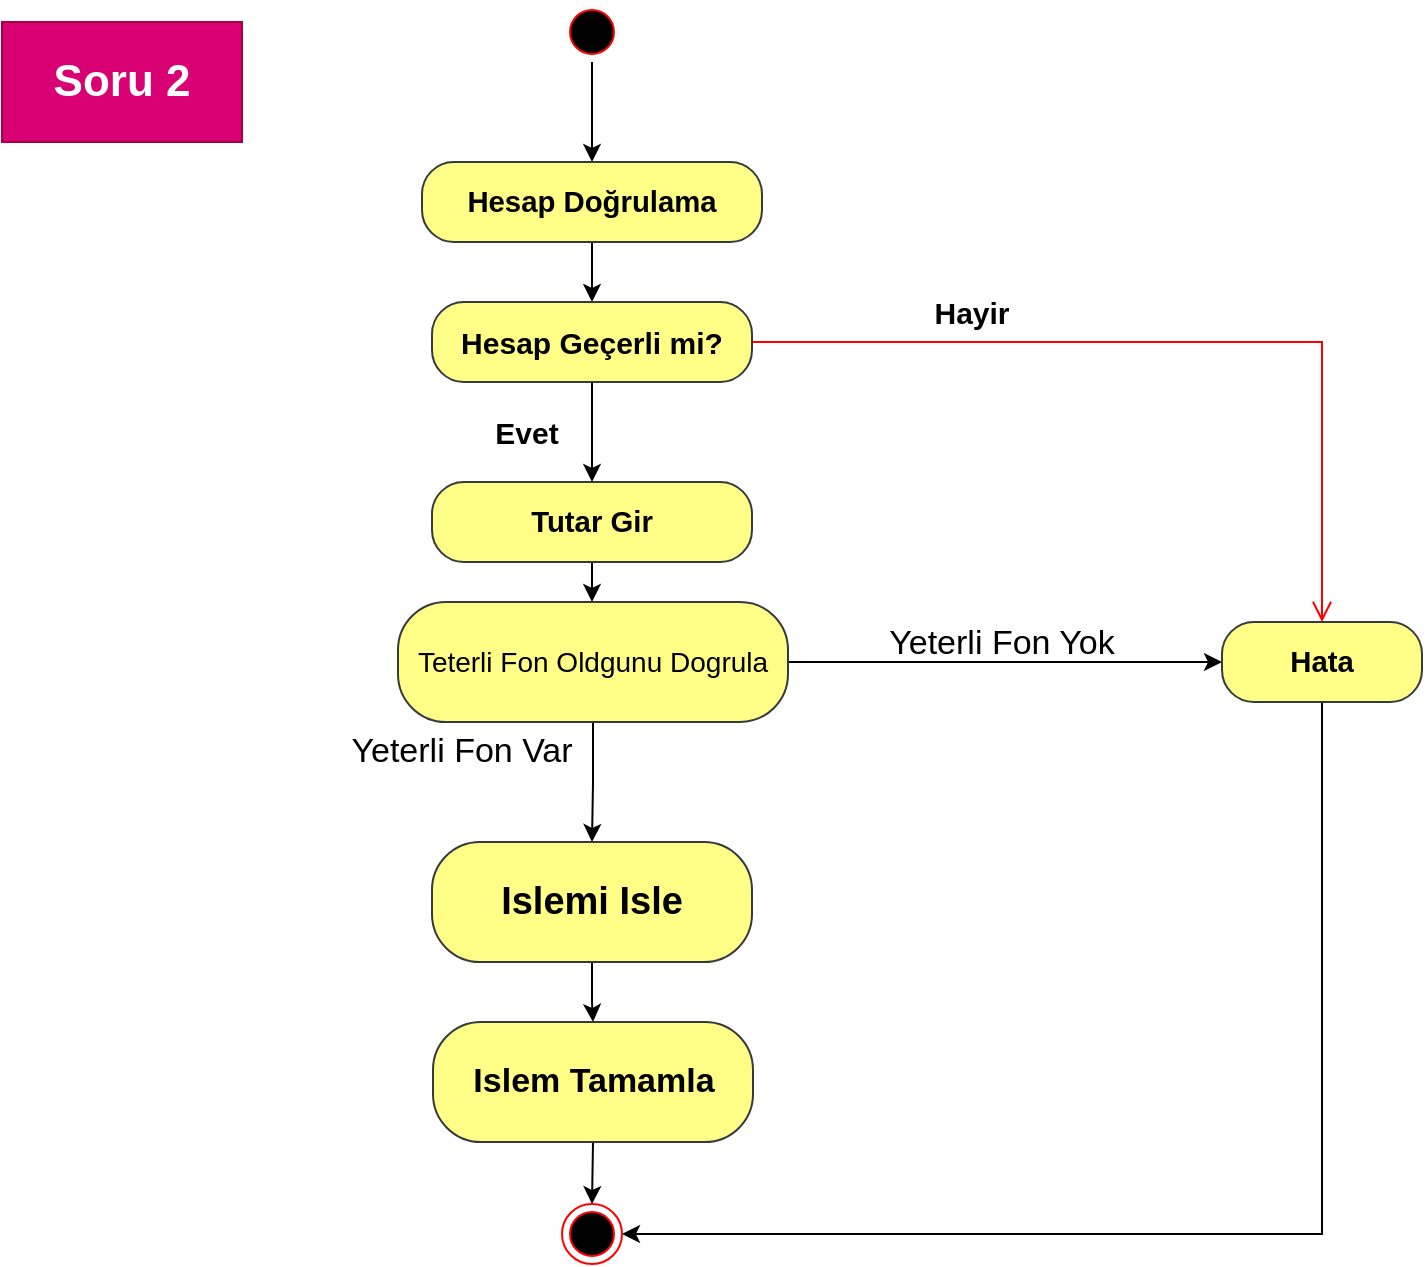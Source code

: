<mxfile version="24.0.4" type="device">
  <diagram name="Page-1" id="ppZMmiEuSEUpjYbNcqeP">
    <mxGraphModel dx="1723" dy="865" grid="1" gridSize="10" guides="1" tooltips="1" connect="1" arrows="1" fold="1" page="1" pageScale="1" pageWidth="850" pageHeight="1100" math="0" shadow="0">
      <root>
        <mxCell id="0" />
        <mxCell id="1" parent="0" />
        <mxCell id="Oe8FaHV2AOEGtF_5AaMW-23" value="&lt;b&gt;&lt;font style=&quot;font-size: 22px;&quot;&gt;Soru 2&lt;/font&gt;&lt;/b&gt;" style="rounded=0;whiteSpace=wrap;html=1;fillColor=#d80073;strokeColor=#A50040;fontColor=#ffffff;" parent="1" vertex="1">
          <mxGeometry x="130" y="13" width="120" height="60" as="geometry" />
        </mxCell>
        <mxCell id="Oe8FaHV2AOEGtF_5AaMW-24" value="" style="edgeStyle=orthogonalEdgeStyle;rounded=0;orthogonalLoop=1;jettySize=auto;html=1;entryX=0.5;entryY=0;entryDx=0;entryDy=0;" parent="1" source="Oe8FaHV2AOEGtF_5AaMW-25" target="Oe8FaHV2AOEGtF_5AaMW-26" edge="1">
          <mxGeometry relative="1" as="geometry">
            <mxPoint x="405" y="78" as="targetPoint" />
          </mxGeometry>
        </mxCell>
        <mxCell id="Oe8FaHV2AOEGtF_5AaMW-25" value="" style="ellipse;html=1;shape=startState;fillColor=#000000;strokeColor=#ff0000;" parent="1" vertex="1">
          <mxGeometry x="410" y="3" width="30" height="30" as="geometry" />
        </mxCell>
        <mxCell id="_YMf1jBrkLXdkDorq-Nx-2" style="edgeStyle=orthogonalEdgeStyle;rounded=0;orthogonalLoop=1;jettySize=auto;html=1;exitX=0.5;exitY=1;exitDx=0;exitDy=0;entryX=0.5;entryY=0;entryDx=0;entryDy=0;" edge="1" parent="1" source="Oe8FaHV2AOEGtF_5AaMW-26" target="_YMf1jBrkLXdkDorq-Nx-1">
          <mxGeometry relative="1" as="geometry" />
        </mxCell>
        <mxCell id="Oe8FaHV2AOEGtF_5AaMW-26" value="&lt;span style=&quot;font-size: 14.667px;&quot;&gt;&lt;b&gt;Hesap Doğrulama&lt;/b&gt;&lt;/span&gt;" style="rounded=1;whiteSpace=wrap;html=1;arcSize=40;fillColor=#ffff88;strokeColor=#36393d;" parent="1" vertex="1">
          <mxGeometry x="340" y="83" width="170" height="40" as="geometry" />
        </mxCell>
        <mxCell id="Oe8FaHV2AOEGtF_5AaMW-27" style="edgeStyle=orthogonalEdgeStyle;rounded=0;orthogonalLoop=1;jettySize=auto;html=1;exitX=0.5;exitY=1;exitDx=0;exitDy=0;entryX=1;entryY=0.5;entryDx=0;entryDy=0;" parent="1" source="Oe8FaHV2AOEGtF_5AaMW-28" target="Oe8FaHV2AOEGtF_5AaMW-44" edge="1">
          <mxGeometry relative="1" as="geometry" />
        </mxCell>
        <mxCell id="Oe8FaHV2AOEGtF_5AaMW-28" value="&lt;b&gt;&lt;span style=&quot;font-size:11.0pt;line-height:107%;&lt;br/&gt;font-family:&amp;quot;Calibri&amp;quot;,sans-serif;mso-ascii-theme-font:minor-latin;mso-fareast-font-family:&lt;br/&gt;Calibri;mso-fareast-theme-font:minor-latin;mso-hansi-theme-font:minor-latin;&lt;br/&gt;mso-bidi-font-family:Arial;mso-bidi-theme-font:minor-bidi;mso-ansi-language:&lt;br/&gt;TR;mso-fareast-language:EN-US;mso-bidi-language:AR-SA&quot;&gt;Hata&lt;/span&gt;&lt;/b&gt;" style="rounded=1;whiteSpace=wrap;html=1;arcSize=40;fillColor=#ffff88;strokeColor=#36393d;" parent="1" vertex="1">
          <mxGeometry x="740" y="313" width="100" height="40" as="geometry" />
        </mxCell>
        <mxCell id="Oe8FaHV2AOEGtF_5AaMW-29" value="&lt;b style=&quot;font-size: 15px;&quot;&gt;Hayir&lt;/b&gt;" style="text;html=1;align=center;verticalAlign=middle;whiteSpace=wrap;rounded=0;" parent="1" vertex="1">
          <mxGeometry x="540" y="143" width="150" height="30" as="geometry" />
        </mxCell>
        <mxCell id="Oe8FaHV2AOEGtF_5AaMW-30" value="" style="edgeStyle=orthogonalEdgeStyle;html=1;verticalAlign=bottom;endArrow=open;endSize=8;strokeColor=#ff0000;rounded=0;exitX=1;exitY=0.5;exitDx=0;exitDy=0;entryX=0.5;entryY=0;entryDx=0;entryDy=0;" parent="1" target="Oe8FaHV2AOEGtF_5AaMW-28" edge="1" source="_YMf1jBrkLXdkDorq-Nx-1">
          <mxGeometry relative="1" as="geometry">
            <mxPoint x="690" y="103.0" as="targetPoint" />
            <mxPoint x="505" y="103" as="sourcePoint" />
          </mxGeometry>
        </mxCell>
        <mxCell id="Oe8FaHV2AOEGtF_5AaMW-31" value="&lt;b style=&quot;font-size: 15px;&quot;&gt;Evet&lt;/b&gt;" style="text;html=1;align=center;verticalAlign=middle;whiteSpace=wrap;rounded=0;" parent="1" vertex="1">
          <mxGeometry x="310" y="203" width="165" height="30" as="geometry" />
        </mxCell>
        <mxCell id="Oe8FaHV2AOEGtF_5AaMW-32" value="" style="edgeStyle=orthogonalEdgeStyle;rounded=0;orthogonalLoop=1;jettySize=auto;html=1;" parent="1" source="Oe8FaHV2AOEGtF_5AaMW-33" target="Oe8FaHV2AOEGtF_5AaMW-37" edge="1">
          <mxGeometry relative="1" as="geometry" />
        </mxCell>
        <mxCell id="Oe8FaHV2AOEGtF_5AaMW-33" value="&lt;b&gt;&lt;span style=&quot;font-size:11.0pt;line-height:107%;&lt;br/&gt;font-family:&amp;quot;Calibri&amp;quot;,sans-serif;mso-ascii-theme-font:minor-latin;mso-fareast-font-family:&lt;br/&gt;Calibri;mso-fareast-theme-font:minor-latin;mso-hansi-theme-font:minor-latin;&lt;br/&gt;mso-bidi-font-family:Arial;mso-bidi-theme-font:minor-bidi;mso-ansi-language:&lt;br/&gt;TR;mso-fareast-language:EN-US;mso-bidi-language:AR-SA&quot;&gt;Tutar Gir&lt;/span&gt;&lt;/b&gt;" style="rounded=1;whiteSpace=wrap;html=1;arcSize=40;fillColor=#ffff88;strokeColor=#36393d;" parent="1" vertex="1">
          <mxGeometry x="345" y="243" width="160" height="40" as="geometry" />
        </mxCell>
        <mxCell id="Oe8FaHV2AOEGtF_5AaMW-35" style="edgeStyle=orthogonalEdgeStyle;rounded=0;orthogonalLoop=1;jettySize=auto;html=1;exitX=1;exitY=0.5;exitDx=0;exitDy=0;entryX=0;entryY=0.5;entryDx=0;entryDy=0;" parent="1" source="Oe8FaHV2AOEGtF_5AaMW-37" target="Oe8FaHV2AOEGtF_5AaMW-28" edge="1">
          <mxGeometry relative="1" as="geometry" />
        </mxCell>
        <mxCell id="Oe8FaHV2AOEGtF_5AaMW-36" value="" style="edgeStyle=orthogonalEdgeStyle;rounded=0;orthogonalLoop=1;jettySize=auto;html=1;" parent="1" source="Oe8FaHV2AOEGtF_5AaMW-37" target="Oe8FaHV2AOEGtF_5AaMW-41" edge="1">
          <mxGeometry relative="1" as="geometry" />
        </mxCell>
        <mxCell id="Oe8FaHV2AOEGtF_5AaMW-37" value="&lt;font style=&quot;font-size: 14px;&quot;&gt;Teterli Fon Oldgunu Dogrula&lt;/font&gt;" style="whiteSpace=wrap;html=1;fillColor=#ffff88;strokeColor=#36393d;rounded=1;arcSize=40;" parent="1" vertex="1">
          <mxGeometry x="328" y="303" width="195" height="60" as="geometry" />
        </mxCell>
        <mxCell id="Oe8FaHV2AOEGtF_5AaMW-38" value="&lt;font style=&quot;font-size: 17px;&quot;&gt;Yeterli Fon Yok&lt;/font&gt;" style="text;html=1;align=center;verticalAlign=middle;whiteSpace=wrap;rounded=0;" parent="1" vertex="1">
          <mxGeometry x="570" y="309" width="120" height="30" as="geometry" />
        </mxCell>
        <mxCell id="Oe8FaHV2AOEGtF_5AaMW-39" value="&lt;font style=&quot;font-size: 17px;&quot;&gt;Yeterli Fon Var&lt;/font&gt;" style="text;html=1;align=center;verticalAlign=middle;whiteSpace=wrap;rounded=0;" parent="1" vertex="1">
          <mxGeometry x="300" y="363" width="120" height="30" as="geometry" />
        </mxCell>
        <mxCell id="Oe8FaHV2AOEGtF_5AaMW-40" value="" style="edgeStyle=orthogonalEdgeStyle;rounded=0;orthogonalLoop=1;jettySize=auto;html=1;" parent="1" source="Oe8FaHV2AOEGtF_5AaMW-41" target="Oe8FaHV2AOEGtF_5AaMW-43" edge="1">
          <mxGeometry relative="1" as="geometry" />
        </mxCell>
        <mxCell id="Oe8FaHV2AOEGtF_5AaMW-41" value="&lt;b&gt;&lt;font style=&quot;font-size: 19px;&quot;&gt;Islemi Isle&lt;/font&gt;&lt;/b&gt;" style="whiteSpace=wrap;html=1;fillColor=#ffff88;strokeColor=#36393d;rounded=1;arcSize=40;" parent="1" vertex="1">
          <mxGeometry x="345" y="423" width="160" height="60" as="geometry" />
        </mxCell>
        <mxCell id="Oe8FaHV2AOEGtF_5AaMW-42" style="edgeStyle=orthogonalEdgeStyle;rounded=0;orthogonalLoop=1;jettySize=auto;html=1;exitX=0.5;exitY=1;exitDx=0;exitDy=0;entryX=0.5;entryY=0;entryDx=0;entryDy=0;" parent="1" source="Oe8FaHV2AOEGtF_5AaMW-43" target="Oe8FaHV2AOEGtF_5AaMW-44" edge="1">
          <mxGeometry relative="1" as="geometry" />
        </mxCell>
        <mxCell id="Oe8FaHV2AOEGtF_5AaMW-43" value="&lt;b&gt;&lt;font style=&quot;font-size: 17px;&quot;&gt;Islem Tamamla&lt;/font&gt;&lt;/b&gt;" style="whiteSpace=wrap;html=1;fillColor=#ffff88;strokeColor=#36393d;rounded=1;arcSize=40;" parent="1" vertex="1">
          <mxGeometry x="345.5" y="513" width="160" height="60" as="geometry" />
        </mxCell>
        <mxCell id="Oe8FaHV2AOEGtF_5AaMW-44" value="" style="ellipse;html=1;shape=endState;fillColor=#000000;strokeColor=#ff0000;" parent="1" vertex="1">
          <mxGeometry x="410" y="604" width="30" height="30" as="geometry" />
        </mxCell>
        <mxCell id="_YMf1jBrkLXdkDorq-Nx-3" style="edgeStyle=orthogonalEdgeStyle;rounded=0;orthogonalLoop=1;jettySize=auto;html=1;exitX=0.5;exitY=1;exitDx=0;exitDy=0;entryX=0.5;entryY=0;entryDx=0;entryDy=0;" edge="1" parent="1" source="_YMf1jBrkLXdkDorq-Nx-1" target="Oe8FaHV2AOEGtF_5AaMW-33">
          <mxGeometry relative="1" as="geometry" />
        </mxCell>
        <mxCell id="_YMf1jBrkLXdkDorq-Nx-1" value="&lt;b style=&quot;font-size: 15px;&quot;&gt;Hesap Geçerli mi?&lt;/b&gt;" style="rounded=1;whiteSpace=wrap;html=1;arcSize=40;fillColor=#ffff88;strokeColor=#36393d;" vertex="1" parent="1">
          <mxGeometry x="345" y="153" width="160" height="40" as="geometry" />
        </mxCell>
      </root>
    </mxGraphModel>
  </diagram>
</mxfile>
